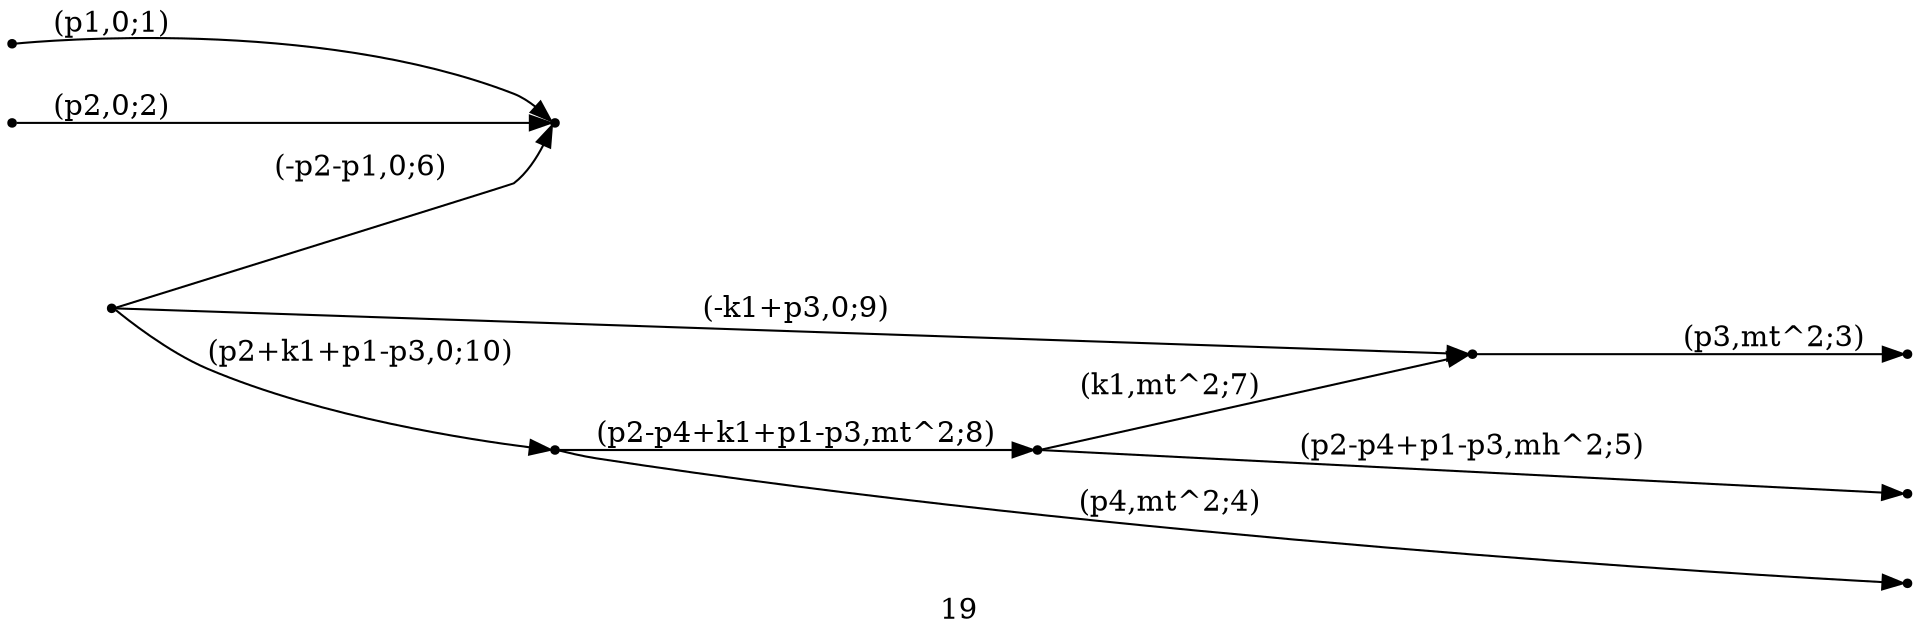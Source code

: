 digraph 19 {
  label="19";
  rankdir="LR";
  subgraph edges {
    -1 -> 1 [label="(p1,0;1)"];
    -2 -> 1 [label="(p2,0;2)"];
    3 -> -3 [label="(p3,mt^2;3)"];
    4 -> -4 [label="(p4,mt^2;4)"];
    2 -> -5 [label="(p2-p4+p1-p3,mh^2;5)"];
    5 -> 1 [label="(-p2-p1,0;6)"];
    2 -> 3 [label="(k1,mt^2;7)"];
    4 -> 2 [label="(p2-p4+k1+p1-p3,mt^2;8)"];
    5 -> 3 [label="(-k1+p3,0;9)"];
    5 -> 4 [label="(p2+k1+p1-p3,0;10)"];
  }
  subgraph incoming { rank="source"; -1; -2; }
  subgraph outgoing { rank="sink"; -3; -4; -5; }
-5 [shape=point];
-4 [shape=point];
-3 [shape=point];
-2 [shape=point];
-1 [shape=point];
1 [shape=point];
2 [shape=point];
3 [shape=point];
4 [shape=point];
5 [shape=point];
}

